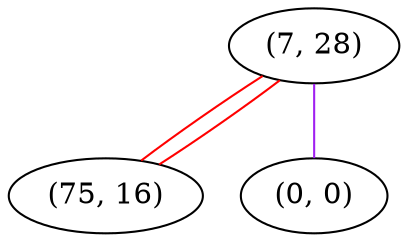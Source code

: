 graph "" {
"(7, 28)";
"(75, 16)";
"(0, 0)";
"(7, 28)" -- "(75, 16)"  [color=red, key=0, weight=1];
"(7, 28)" -- "(75, 16)"  [color=red, key=1, weight=1];
"(7, 28)" -- "(0, 0)"  [color=purple, key=0, weight=4];
}
